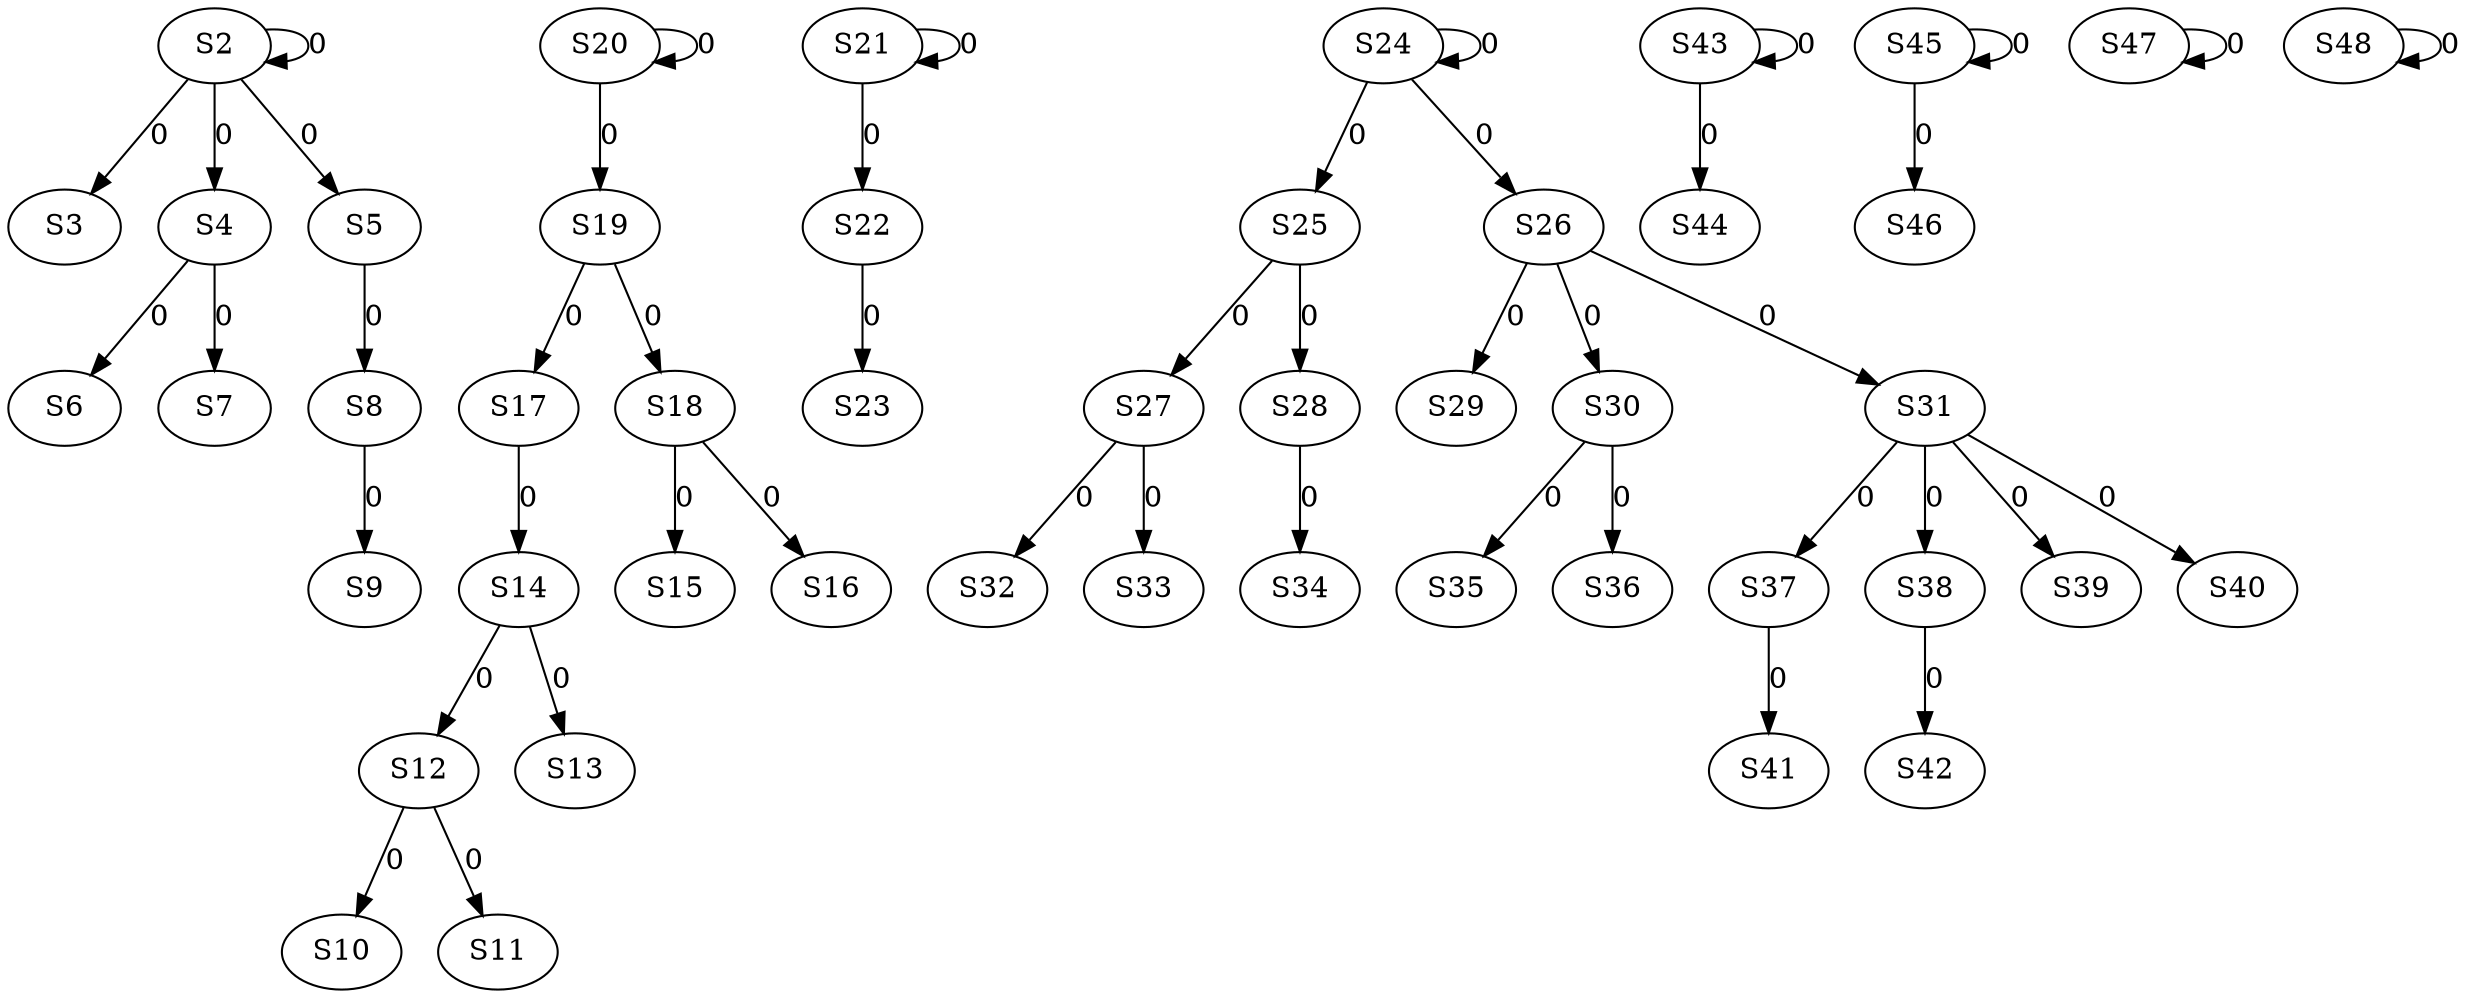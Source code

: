 strict digraph {
	S2 -> S2 [ label = 0 ];
	S2 -> S3 [ label = 0 ];
	S2 -> S4 [ label = 0 ];
	S2 -> S5 [ label = 0 ];
	S4 -> S6 [ label = 0 ];
	S4 -> S7 [ label = 0 ];
	S5 -> S8 [ label = 0 ];
	S8 -> S9 [ label = 0 ];
	S12 -> S10 [ label = 0 ];
	S12 -> S11 [ label = 0 ];
	S14 -> S12 [ label = 0 ];
	S14 -> S13 [ label = 0 ];
	S17 -> S14 [ label = 0 ];
	S18 -> S15 [ label = 0 ];
	S18 -> S16 [ label = 0 ];
	S19 -> S17 [ label = 0 ];
	S19 -> S18 [ label = 0 ];
	S20 -> S19 [ label = 0 ];
	S20 -> S20 [ label = 0 ];
	S21 -> S21 [ label = 0 ];
	S21 -> S22 [ label = 0 ];
	S22 -> S23 [ label = 0 ];
	S24 -> S24 [ label = 0 ];
	S24 -> S25 [ label = 0 ];
	S24 -> S26 [ label = 0 ];
	S25 -> S27 [ label = 0 ];
	S25 -> S28 [ label = 0 ];
	S26 -> S29 [ label = 0 ];
	S26 -> S30 [ label = 0 ];
	S26 -> S31 [ label = 0 ];
	S27 -> S32 [ label = 0 ];
	S27 -> S33 [ label = 0 ];
	S28 -> S34 [ label = 0 ];
	S30 -> S35 [ label = 0 ];
	S30 -> S36 [ label = 0 ];
	S31 -> S37 [ label = 0 ];
	S31 -> S38 [ label = 0 ];
	S31 -> S39 [ label = 0 ];
	S31 -> S40 [ label = 0 ];
	S37 -> S41 [ label = 0 ];
	S38 -> S42 [ label = 0 ];
	S43 -> S43 [ label = 0 ];
	S43 -> S44 [ label = 0 ];
	S45 -> S45 [ label = 0 ];
	S45 -> S46 [ label = 0 ];
	S47 -> S47 [ label = 0 ];
	S48 -> S48 [ label = 0 ];
}